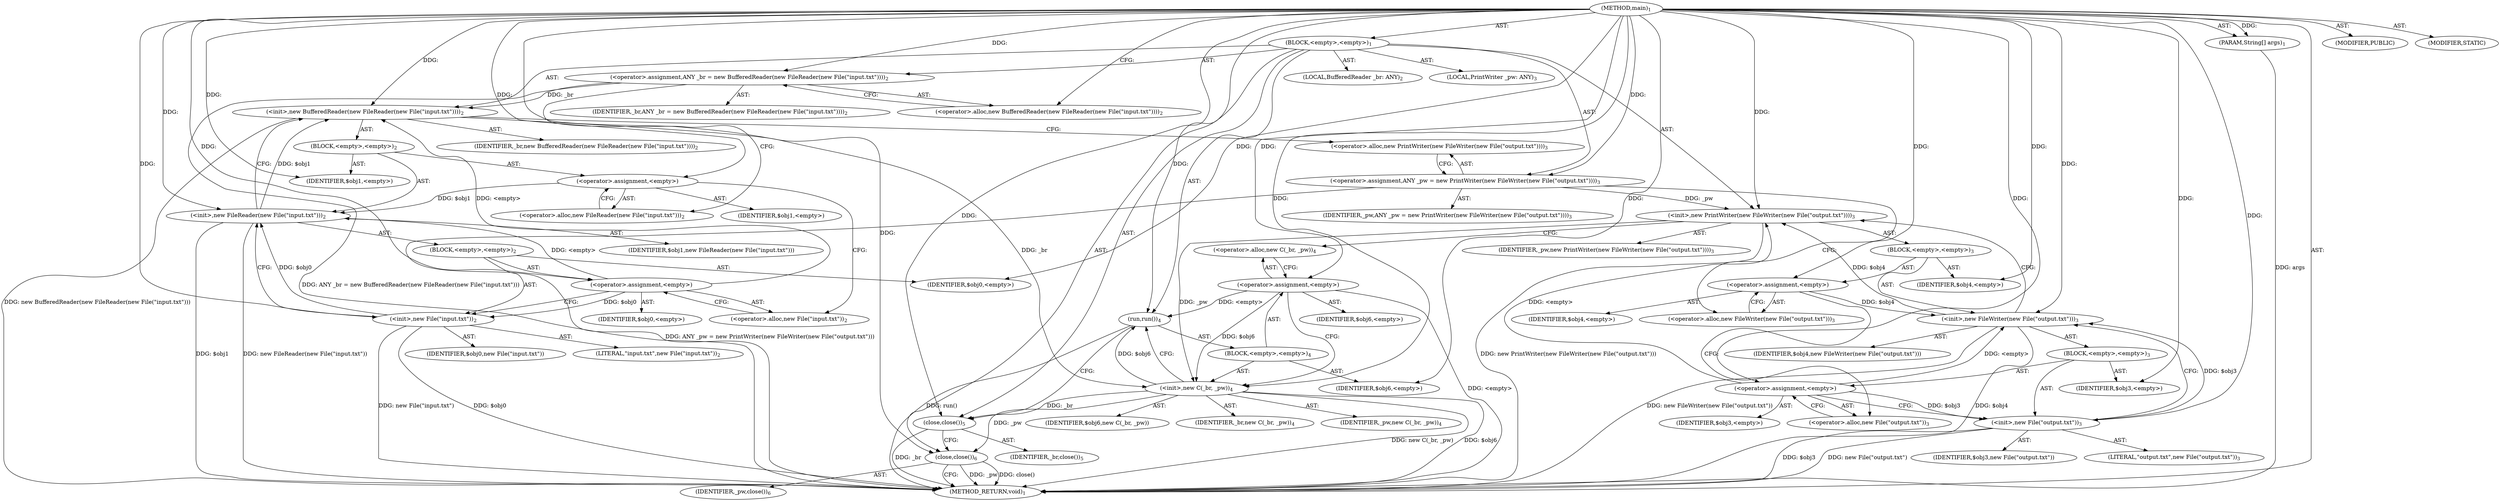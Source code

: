 digraph "main" {  
"21" [label = <(METHOD,main)<SUB>1</SUB>> ]
"22" [label = <(PARAM,String[] args)<SUB>1</SUB>> ]
"23" [label = <(BLOCK,&lt;empty&gt;,&lt;empty&gt;)<SUB>1</SUB>> ]
"4" [label = <(LOCAL,BufferedReader _br: ANY)<SUB>2</SUB>> ]
"24" [label = <(&lt;operator&gt;.assignment,ANY _br = new BufferedReader(new FileReader(new File(&quot;input.txt&quot;))))<SUB>2</SUB>> ]
"25" [label = <(IDENTIFIER,_br,ANY _br = new BufferedReader(new FileReader(new File(&quot;input.txt&quot;))))<SUB>2</SUB>> ]
"26" [label = <(&lt;operator&gt;.alloc,new BufferedReader(new FileReader(new File(&quot;input.txt&quot;))))<SUB>2</SUB>> ]
"27" [label = <(&lt;init&gt;,new BufferedReader(new FileReader(new File(&quot;input.txt&quot;))))<SUB>2</SUB>> ]
"3" [label = <(IDENTIFIER,_br,new BufferedReader(new FileReader(new File(&quot;input.txt&quot;))))<SUB>2</SUB>> ]
"28" [label = <(BLOCK,&lt;empty&gt;,&lt;empty&gt;)<SUB>2</SUB>> ]
"29" [label = <(&lt;operator&gt;.assignment,&lt;empty&gt;)> ]
"30" [label = <(IDENTIFIER,$obj1,&lt;empty&gt;)> ]
"31" [label = <(&lt;operator&gt;.alloc,new FileReader(new File(&quot;input.txt&quot;)))<SUB>2</SUB>> ]
"32" [label = <(&lt;init&gt;,new FileReader(new File(&quot;input.txt&quot;)))<SUB>2</SUB>> ]
"33" [label = <(IDENTIFIER,$obj1,new FileReader(new File(&quot;input.txt&quot;)))> ]
"34" [label = <(BLOCK,&lt;empty&gt;,&lt;empty&gt;)<SUB>2</SUB>> ]
"35" [label = <(&lt;operator&gt;.assignment,&lt;empty&gt;)> ]
"36" [label = <(IDENTIFIER,$obj0,&lt;empty&gt;)> ]
"37" [label = <(&lt;operator&gt;.alloc,new File(&quot;input.txt&quot;))<SUB>2</SUB>> ]
"38" [label = <(&lt;init&gt;,new File(&quot;input.txt&quot;))<SUB>2</SUB>> ]
"39" [label = <(IDENTIFIER,$obj0,new File(&quot;input.txt&quot;))> ]
"40" [label = <(LITERAL,&quot;input.txt&quot;,new File(&quot;input.txt&quot;))<SUB>2</SUB>> ]
"41" [label = <(IDENTIFIER,$obj0,&lt;empty&gt;)> ]
"42" [label = <(IDENTIFIER,$obj1,&lt;empty&gt;)> ]
"6" [label = <(LOCAL,PrintWriter _pw: ANY)<SUB>3</SUB>> ]
"43" [label = <(&lt;operator&gt;.assignment,ANY _pw = new PrintWriter(new FileWriter(new File(&quot;output.txt&quot;))))<SUB>3</SUB>> ]
"44" [label = <(IDENTIFIER,_pw,ANY _pw = new PrintWriter(new FileWriter(new File(&quot;output.txt&quot;))))<SUB>3</SUB>> ]
"45" [label = <(&lt;operator&gt;.alloc,new PrintWriter(new FileWriter(new File(&quot;output.txt&quot;))))<SUB>3</SUB>> ]
"46" [label = <(&lt;init&gt;,new PrintWriter(new FileWriter(new File(&quot;output.txt&quot;))))<SUB>3</SUB>> ]
"5" [label = <(IDENTIFIER,_pw,new PrintWriter(new FileWriter(new File(&quot;output.txt&quot;))))<SUB>3</SUB>> ]
"47" [label = <(BLOCK,&lt;empty&gt;,&lt;empty&gt;)<SUB>3</SUB>> ]
"48" [label = <(&lt;operator&gt;.assignment,&lt;empty&gt;)> ]
"49" [label = <(IDENTIFIER,$obj4,&lt;empty&gt;)> ]
"50" [label = <(&lt;operator&gt;.alloc,new FileWriter(new File(&quot;output.txt&quot;)))<SUB>3</SUB>> ]
"51" [label = <(&lt;init&gt;,new FileWriter(new File(&quot;output.txt&quot;)))<SUB>3</SUB>> ]
"52" [label = <(IDENTIFIER,$obj4,new FileWriter(new File(&quot;output.txt&quot;)))> ]
"53" [label = <(BLOCK,&lt;empty&gt;,&lt;empty&gt;)<SUB>3</SUB>> ]
"54" [label = <(&lt;operator&gt;.assignment,&lt;empty&gt;)> ]
"55" [label = <(IDENTIFIER,$obj3,&lt;empty&gt;)> ]
"56" [label = <(&lt;operator&gt;.alloc,new File(&quot;output.txt&quot;))<SUB>3</SUB>> ]
"57" [label = <(&lt;init&gt;,new File(&quot;output.txt&quot;))<SUB>3</SUB>> ]
"58" [label = <(IDENTIFIER,$obj3,new File(&quot;output.txt&quot;))> ]
"59" [label = <(LITERAL,&quot;output.txt&quot;,new File(&quot;output.txt&quot;))<SUB>3</SUB>> ]
"60" [label = <(IDENTIFIER,$obj3,&lt;empty&gt;)> ]
"61" [label = <(IDENTIFIER,$obj4,&lt;empty&gt;)> ]
"62" [label = <(run,run())<SUB>4</SUB>> ]
"63" [label = <(BLOCK,&lt;empty&gt;,&lt;empty&gt;)<SUB>4</SUB>> ]
"64" [label = <(&lt;operator&gt;.assignment,&lt;empty&gt;)> ]
"65" [label = <(IDENTIFIER,$obj6,&lt;empty&gt;)> ]
"66" [label = <(&lt;operator&gt;.alloc,new C(_br, _pw))<SUB>4</SUB>> ]
"67" [label = <(&lt;init&gt;,new C(_br, _pw))<SUB>4</SUB>> ]
"68" [label = <(IDENTIFIER,$obj6,new C(_br, _pw))> ]
"69" [label = <(IDENTIFIER,_br,new C(_br, _pw))<SUB>4</SUB>> ]
"70" [label = <(IDENTIFIER,_pw,new C(_br, _pw))<SUB>4</SUB>> ]
"71" [label = <(IDENTIFIER,$obj6,&lt;empty&gt;)> ]
"72" [label = <(close,close())<SUB>5</SUB>> ]
"73" [label = <(IDENTIFIER,_br,close())<SUB>5</SUB>> ]
"74" [label = <(close,close())<SUB>6</SUB>> ]
"75" [label = <(IDENTIFIER,_pw,close())<SUB>6</SUB>> ]
"76" [label = <(MODIFIER,PUBLIC)> ]
"77" [label = <(MODIFIER,STATIC)> ]
"78" [label = <(METHOD_RETURN,void)<SUB>1</SUB>> ]
  "21" -> "22"  [ label = "AST: "] 
  "21" -> "23"  [ label = "AST: "] 
  "21" -> "76"  [ label = "AST: "] 
  "21" -> "77"  [ label = "AST: "] 
  "21" -> "78"  [ label = "AST: "] 
  "23" -> "4"  [ label = "AST: "] 
  "23" -> "24"  [ label = "AST: "] 
  "23" -> "27"  [ label = "AST: "] 
  "23" -> "6"  [ label = "AST: "] 
  "23" -> "43"  [ label = "AST: "] 
  "23" -> "46"  [ label = "AST: "] 
  "23" -> "62"  [ label = "AST: "] 
  "23" -> "72"  [ label = "AST: "] 
  "23" -> "74"  [ label = "AST: "] 
  "24" -> "25"  [ label = "AST: "] 
  "24" -> "26"  [ label = "AST: "] 
  "27" -> "3"  [ label = "AST: "] 
  "27" -> "28"  [ label = "AST: "] 
  "28" -> "29"  [ label = "AST: "] 
  "28" -> "32"  [ label = "AST: "] 
  "28" -> "42"  [ label = "AST: "] 
  "29" -> "30"  [ label = "AST: "] 
  "29" -> "31"  [ label = "AST: "] 
  "32" -> "33"  [ label = "AST: "] 
  "32" -> "34"  [ label = "AST: "] 
  "34" -> "35"  [ label = "AST: "] 
  "34" -> "38"  [ label = "AST: "] 
  "34" -> "41"  [ label = "AST: "] 
  "35" -> "36"  [ label = "AST: "] 
  "35" -> "37"  [ label = "AST: "] 
  "38" -> "39"  [ label = "AST: "] 
  "38" -> "40"  [ label = "AST: "] 
  "43" -> "44"  [ label = "AST: "] 
  "43" -> "45"  [ label = "AST: "] 
  "46" -> "5"  [ label = "AST: "] 
  "46" -> "47"  [ label = "AST: "] 
  "47" -> "48"  [ label = "AST: "] 
  "47" -> "51"  [ label = "AST: "] 
  "47" -> "61"  [ label = "AST: "] 
  "48" -> "49"  [ label = "AST: "] 
  "48" -> "50"  [ label = "AST: "] 
  "51" -> "52"  [ label = "AST: "] 
  "51" -> "53"  [ label = "AST: "] 
  "53" -> "54"  [ label = "AST: "] 
  "53" -> "57"  [ label = "AST: "] 
  "53" -> "60"  [ label = "AST: "] 
  "54" -> "55"  [ label = "AST: "] 
  "54" -> "56"  [ label = "AST: "] 
  "57" -> "58"  [ label = "AST: "] 
  "57" -> "59"  [ label = "AST: "] 
  "62" -> "63"  [ label = "AST: "] 
  "63" -> "64"  [ label = "AST: "] 
  "63" -> "67"  [ label = "AST: "] 
  "63" -> "71"  [ label = "AST: "] 
  "64" -> "65"  [ label = "AST: "] 
  "64" -> "66"  [ label = "AST: "] 
  "67" -> "68"  [ label = "AST: "] 
  "67" -> "69"  [ label = "AST: "] 
  "67" -> "70"  [ label = "AST: "] 
  "72" -> "73"  [ label = "AST: "] 
  "74" -> "75"  [ label = "AST: "] 
  "24" -> "31"  [ label = "CFG: "] 
  "27" -> "45"  [ label = "CFG: "] 
  "43" -> "50"  [ label = "CFG: "] 
  "46" -> "66"  [ label = "CFG: "] 
  "62" -> "72"  [ label = "CFG: "] 
  "72" -> "74"  [ label = "CFG: "] 
  "74" -> "78"  [ label = "CFG: "] 
  "26" -> "24"  [ label = "CFG: "] 
  "45" -> "43"  [ label = "CFG: "] 
  "29" -> "37"  [ label = "CFG: "] 
  "32" -> "27"  [ label = "CFG: "] 
  "48" -> "56"  [ label = "CFG: "] 
  "51" -> "46"  [ label = "CFG: "] 
  "64" -> "67"  [ label = "CFG: "] 
  "67" -> "62"  [ label = "CFG: "] 
  "31" -> "29"  [ label = "CFG: "] 
  "50" -> "48"  [ label = "CFG: "] 
  "66" -> "64"  [ label = "CFG: "] 
  "35" -> "38"  [ label = "CFG: "] 
  "38" -> "32"  [ label = "CFG: "] 
  "54" -> "57"  [ label = "CFG: "] 
  "57" -> "51"  [ label = "CFG: "] 
  "37" -> "35"  [ label = "CFG: "] 
  "56" -> "54"  [ label = "CFG: "] 
  "21" -> "26"  [ label = "CFG: "] 
  "22" -> "78"  [ label = "DDG: args"] 
  "24" -> "78"  [ label = "DDG: ANY _br = new BufferedReader(new FileReader(new File(&quot;input.txt&quot;)))"] 
  "32" -> "78"  [ label = "DDG: $obj1"] 
  "38" -> "78"  [ label = "DDG: $obj0"] 
  "38" -> "78"  [ label = "DDG: new File(&quot;input.txt&quot;)"] 
  "32" -> "78"  [ label = "DDG: new FileReader(new File(&quot;input.txt&quot;))"] 
  "27" -> "78"  [ label = "DDG: new BufferedReader(new FileReader(new File(&quot;input.txt&quot;)))"] 
  "43" -> "78"  [ label = "DDG: ANY _pw = new PrintWriter(new FileWriter(new File(&quot;output.txt&quot;)))"] 
  "51" -> "78"  [ label = "DDG: $obj4"] 
  "57" -> "78"  [ label = "DDG: $obj3"] 
  "57" -> "78"  [ label = "DDG: new File(&quot;output.txt&quot;)"] 
  "51" -> "78"  [ label = "DDG: new FileWriter(new File(&quot;output.txt&quot;))"] 
  "46" -> "78"  [ label = "DDG: new PrintWriter(new FileWriter(new File(&quot;output.txt&quot;)))"] 
  "64" -> "78"  [ label = "DDG: &lt;empty&gt;"] 
  "67" -> "78"  [ label = "DDG: $obj6"] 
  "67" -> "78"  [ label = "DDG: new C(_br, _pw)"] 
  "62" -> "78"  [ label = "DDG: run()"] 
  "72" -> "78"  [ label = "DDG: _br"] 
  "74" -> "78"  [ label = "DDG: _pw"] 
  "74" -> "78"  [ label = "DDG: close()"] 
  "21" -> "22"  [ label = "DDG: "] 
  "21" -> "24"  [ label = "DDG: "] 
  "21" -> "43"  [ label = "DDG: "] 
  "24" -> "27"  [ label = "DDG: _br"] 
  "21" -> "27"  [ label = "DDG: "] 
  "35" -> "27"  [ label = "DDG: &lt;empty&gt;"] 
  "32" -> "27"  [ label = "DDG: $obj1"] 
  "43" -> "46"  [ label = "DDG: _pw"] 
  "21" -> "46"  [ label = "DDG: "] 
  "54" -> "46"  [ label = "DDG: &lt;empty&gt;"] 
  "51" -> "46"  [ label = "DDG: $obj4"] 
  "64" -> "62"  [ label = "DDG: &lt;empty&gt;"] 
  "67" -> "62"  [ label = "DDG: $obj6"] 
  "21" -> "62"  [ label = "DDG: "] 
  "67" -> "72"  [ label = "DDG: _br"] 
  "21" -> "72"  [ label = "DDG: "] 
  "67" -> "74"  [ label = "DDG: _pw"] 
  "21" -> "74"  [ label = "DDG: "] 
  "21" -> "29"  [ label = "DDG: "] 
  "21" -> "42"  [ label = "DDG: "] 
  "21" -> "48"  [ label = "DDG: "] 
  "21" -> "61"  [ label = "DDG: "] 
  "21" -> "64"  [ label = "DDG: "] 
  "21" -> "71"  [ label = "DDG: "] 
  "29" -> "32"  [ label = "DDG: $obj1"] 
  "21" -> "32"  [ label = "DDG: "] 
  "35" -> "32"  [ label = "DDG: &lt;empty&gt;"] 
  "38" -> "32"  [ label = "DDG: $obj0"] 
  "48" -> "51"  [ label = "DDG: $obj4"] 
  "21" -> "51"  [ label = "DDG: "] 
  "54" -> "51"  [ label = "DDG: &lt;empty&gt;"] 
  "57" -> "51"  [ label = "DDG: $obj3"] 
  "64" -> "67"  [ label = "DDG: $obj6"] 
  "21" -> "67"  [ label = "DDG: "] 
  "27" -> "67"  [ label = "DDG: _br"] 
  "46" -> "67"  [ label = "DDG: _pw"] 
  "21" -> "35"  [ label = "DDG: "] 
  "21" -> "41"  [ label = "DDG: "] 
  "21" -> "54"  [ label = "DDG: "] 
  "21" -> "60"  [ label = "DDG: "] 
  "35" -> "38"  [ label = "DDG: $obj0"] 
  "21" -> "38"  [ label = "DDG: "] 
  "54" -> "57"  [ label = "DDG: $obj3"] 
  "21" -> "57"  [ label = "DDG: "] 
}
